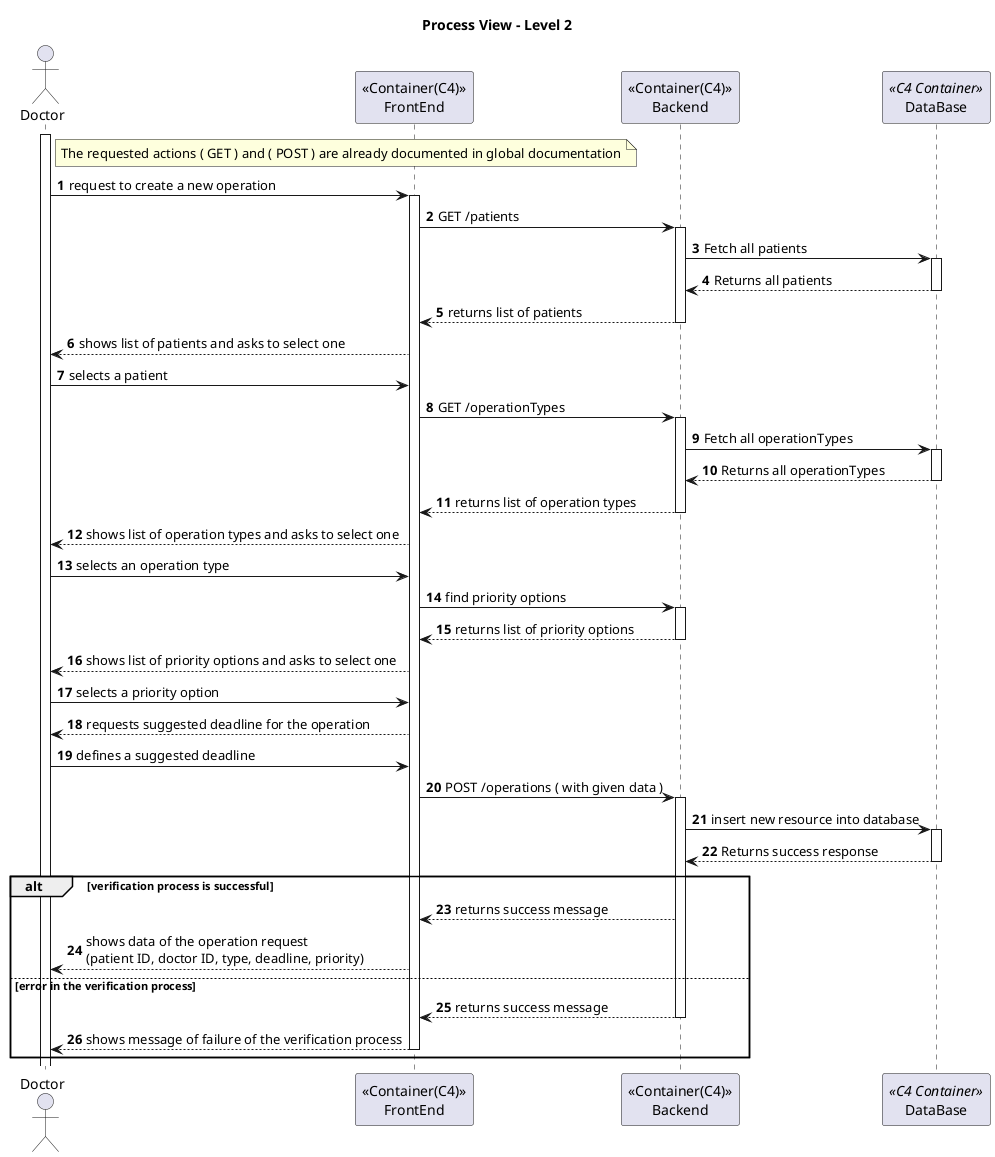 ﻿@startuml
'https://plantuml.com/sequence-diagram

autonumber
actor Doctor as doc
participant "<<Container(C4)>>\nFrontEnd" as sys
participant "<<Container(C4)>>\nBackend" as BE
participant "DataBase" as DB <<C4 Container>>
activate doc

title Process View - Level 2

note right of doc
  The requested actions ( GET ) and ( POST ) are already documented in global documentation
end note


doc -> sys: request to create a new operation

activate sys


sys -> BE : GET /patients

activate BE

BE -> DB: Fetch all patients
activate DB
DB --> BE: Returns all patients
deactivate DB



BE --> sys : returns list of patients

deactivate BE




sys --> doc: shows list of patients and asks to select one


doc -> sys: selects a patient


sys -> BE : GET /operationTypes

activate BE

BE -> DB: Fetch all operationTypes
activate DB
DB --> BE: Returns all operationTypes
deactivate DB


BE--> sys : returns list of operation types

deactivate BE

sys --> doc: shows list of operation types and asks to select one




deactivate BE

doc -> sys: selects an operation type



sys -> BE: find priority options

activate BE

BE --> sys : returns list of priority options

deactivate BE

sys --> doc : shows list of priority options and asks to select one





doc -> sys: selects a priority option



sys --> doc: requests suggested deadline for the operation



doc -> sys: defines a suggested deadline







sys -> BE: POST /operations ( with given data )

activate BE


BE -> DB : insert new resource into database
activate DB
DB --> BE: Returns success response

deactivate DB


alt verification process is successful


BE --> sys : returns success message


  sys --> doc: shows data of the operation request \n(patient ID, doctor ID, type, deadline, priority)


else error in the verification process

BE --> sys : returns success message

deactivate BE

  sys --> doc: shows message of failure of the verification process

  deactivate sys

end

@enduml